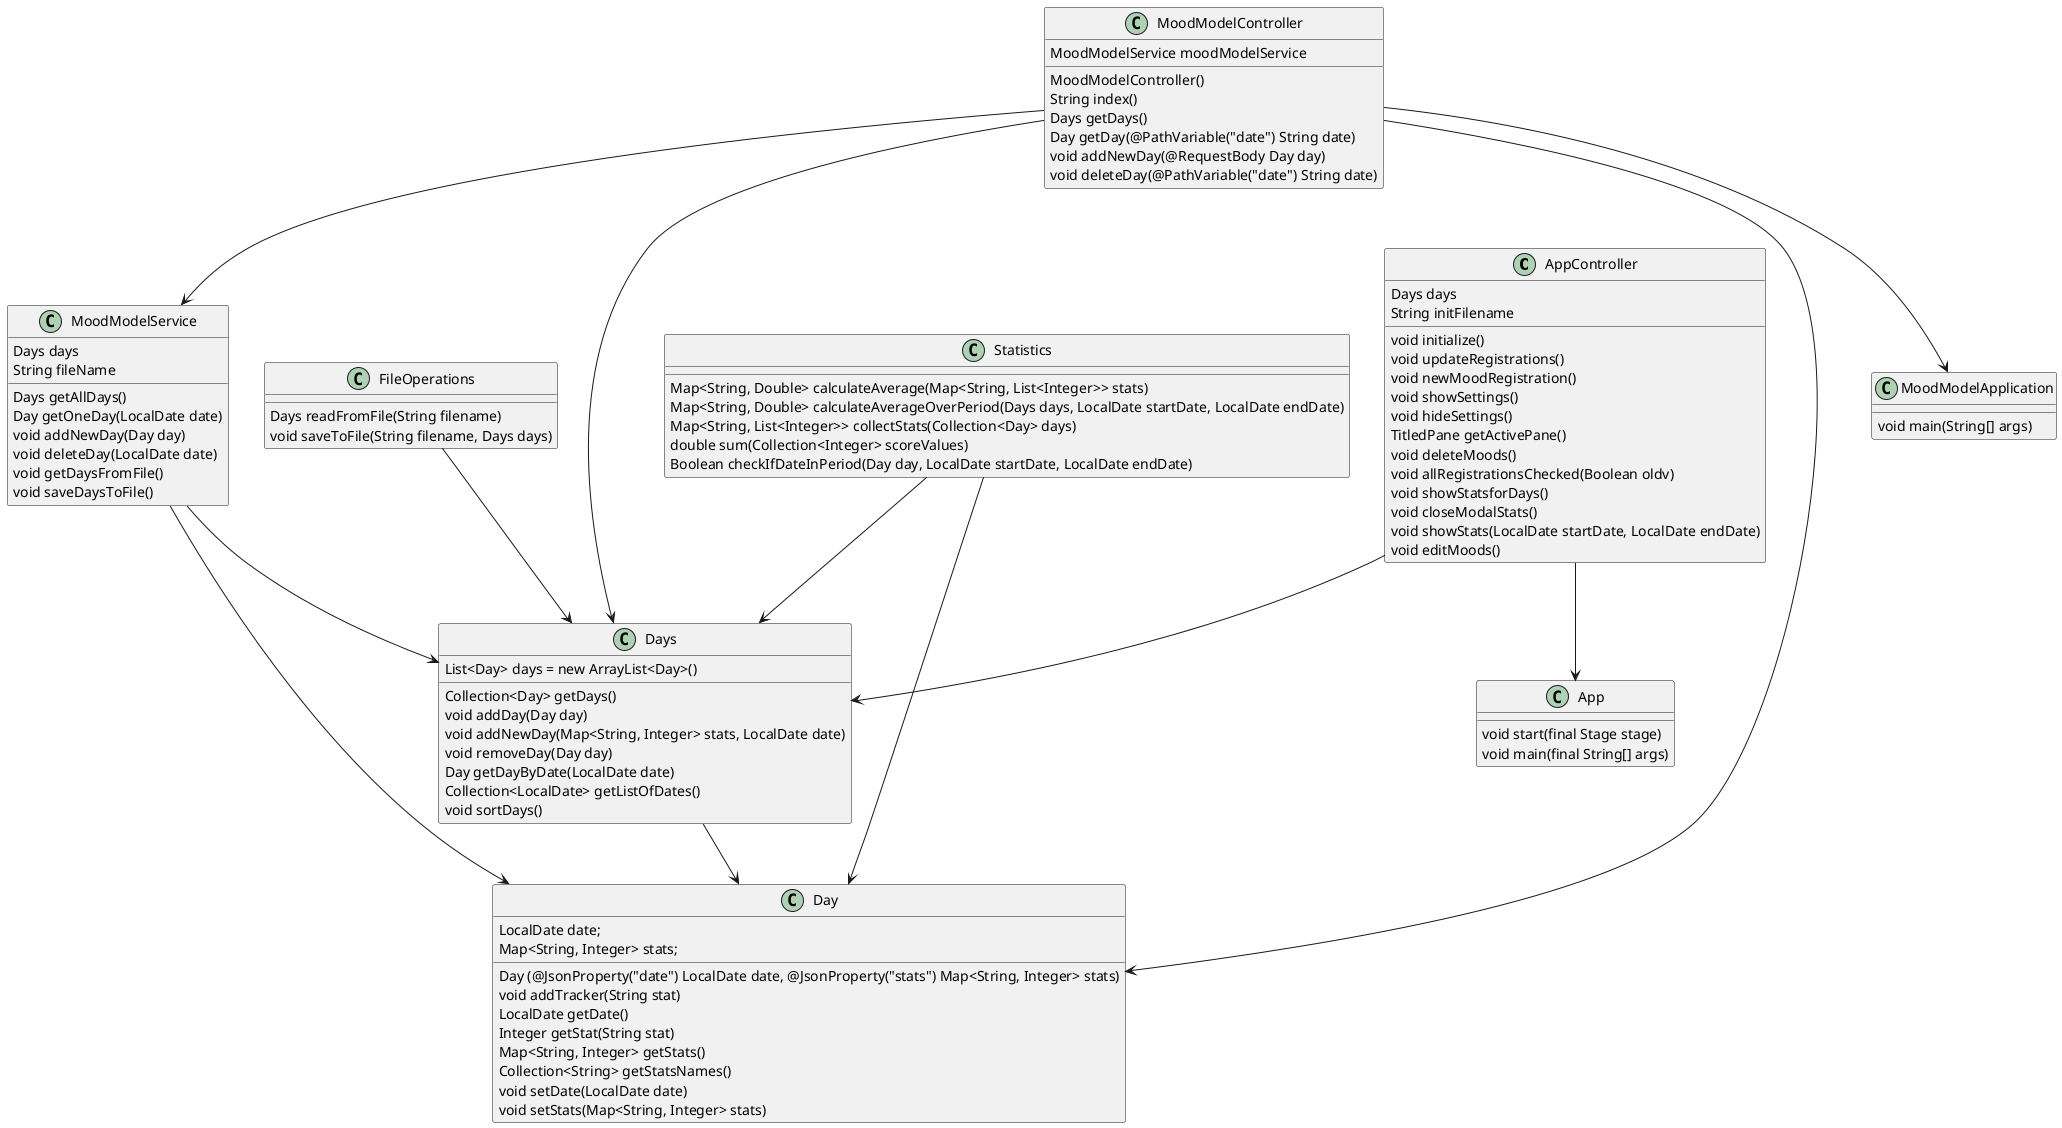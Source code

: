 @startuml
AppController --> Days
AppController --> App
Days --> Day
Statistics --> Day
Statistics --> Days
FileOperations --> Days
MoodModelController --> MoodModelService
MoodModelController --> Days
MoodModelController --> Day
MoodModelController --> MoodModelApplication
MoodModelService --> Days
MoodModelService --> Day




class Day {
  {field} LocalDate date;
  {field} Map<String, Integer> stats;
  {method}Day (@JsonProperty("date") LocalDate date, @JsonProperty("stats") Map<String, Integer> stats)
  {method}void addTracker(String stat)
  {method}LocalDate getDate()
  {method}Integer getStat(String stat)
  {method}Map<String, Integer> getStats()
  {method}Collection<String> getStatsNames()
  {method}void setDate(LocalDate date)
  {method}void setStats(Map<String, Integer> stats)
}

class Days {
    {field} List<Day> days = new ArrayList<Day>()
    {method} Collection<Day> getDays()
    {method} void addDay(Day day)
    {method} void addNewDay(Map<String, Integer> stats, LocalDate date)
    {method} void removeDay(Day day)
    {method} Day getDayByDate(LocalDate date)
    {method} Collection<LocalDate> getListOfDates()
    {method} void sortDays()
}

class FileOperations {
    {method} Days readFromFile(String filename)
    {method} void saveToFile(String filename, Days days)
}

class Statistics {
    {method} Map<String, Double> calculateAverage(Map<String, List<Integer>> stats)
    {method} Map<String, Double> calculateAverageOverPeriod(Days days, LocalDate startDate, LocalDate endDate)
    {method} Map<String, List<Integer>> collectStats(Collection<Day> days)
    {method} double sum(Collection<Integer> scoreValues)
    {method} Boolean checkIfDateInPeriod(Day day, LocalDate startDate, LocalDate endDate)
}

class AppController {
    {field} Days days
    {field} String initFilename
    {method} void initialize()
    {method} void updateRegistrations()
    {method} void newMoodRegistration()
    {method} void showSettings()
    {method} void hideSettings()
    {method} TitledPane getActivePane()
    {method} void deleteMoods()
    {method} void allRegistrationsChecked(Boolean oldv)
    {method} void showStatsforDays()
    {method} void closeModalStats()
    {method} void showStats(LocalDate startDate, LocalDate endDate)
    {method} void editMoods()
}

class App {
    {method} void start(final Stage stage)
    {method} void main(final String[] args)
}

class MoodModelApplication {
    {method} void main(String[] args)
}

class MoodModelController {
    {field} MoodModelService moodModelService
    {method} MoodModelController()
    {method} String index()
    {method} Days getDays()
    {method} Day getDay(@PathVariable("date") String date)
    {method} void addNewDay(@RequestBody Day day)
    {method} void deleteDay(@PathVariable("date") String date)
}

class MoodModelService {
    {field} Days days
    {field} String fileName
    {method} Days getAllDays()
    {method} Day getOneDay(LocalDate date)
    {method} void addNewDay(Day day)
    {method} void deleteDay(LocalDate date)
    {method} void getDaysFromFile()
    {method} void saveDaysToFile()
}
@enduml